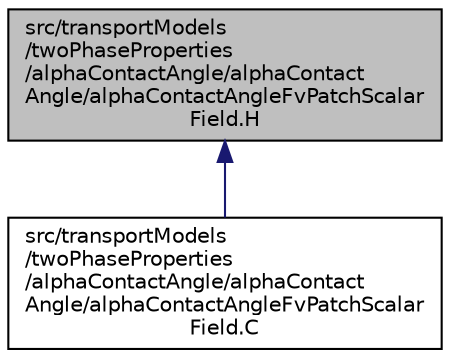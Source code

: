digraph "src/transportModels/twoPhaseProperties/alphaContactAngle/alphaContactAngle/alphaContactAngleFvPatchScalarField.H"
{
  bgcolor="transparent";
  edge [fontname="Helvetica",fontsize="10",labelfontname="Helvetica",labelfontsize="10"];
  node [fontname="Helvetica",fontsize="10",shape=record];
  Node1 [label="src/transportModels\l/twoPhaseProperties\l/alphaContactAngle/alphaContact\lAngle/alphaContactAngleFvPatchScalar\lField.H",height=0.2,width=0.4,color="black", fillcolor="grey75", style="filled", fontcolor="black"];
  Node1 -> Node2 [dir="back",color="midnightblue",fontsize="10",style="solid",fontname="Helvetica"];
  Node2 [label="src/transportModels\l/twoPhaseProperties\l/alphaContactAngle/alphaContact\lAngle/alphaContactAngleFvPatchScalar\lField.C",height=0.2,width=0.4,color="black",URL="$a10464.html"];
}
